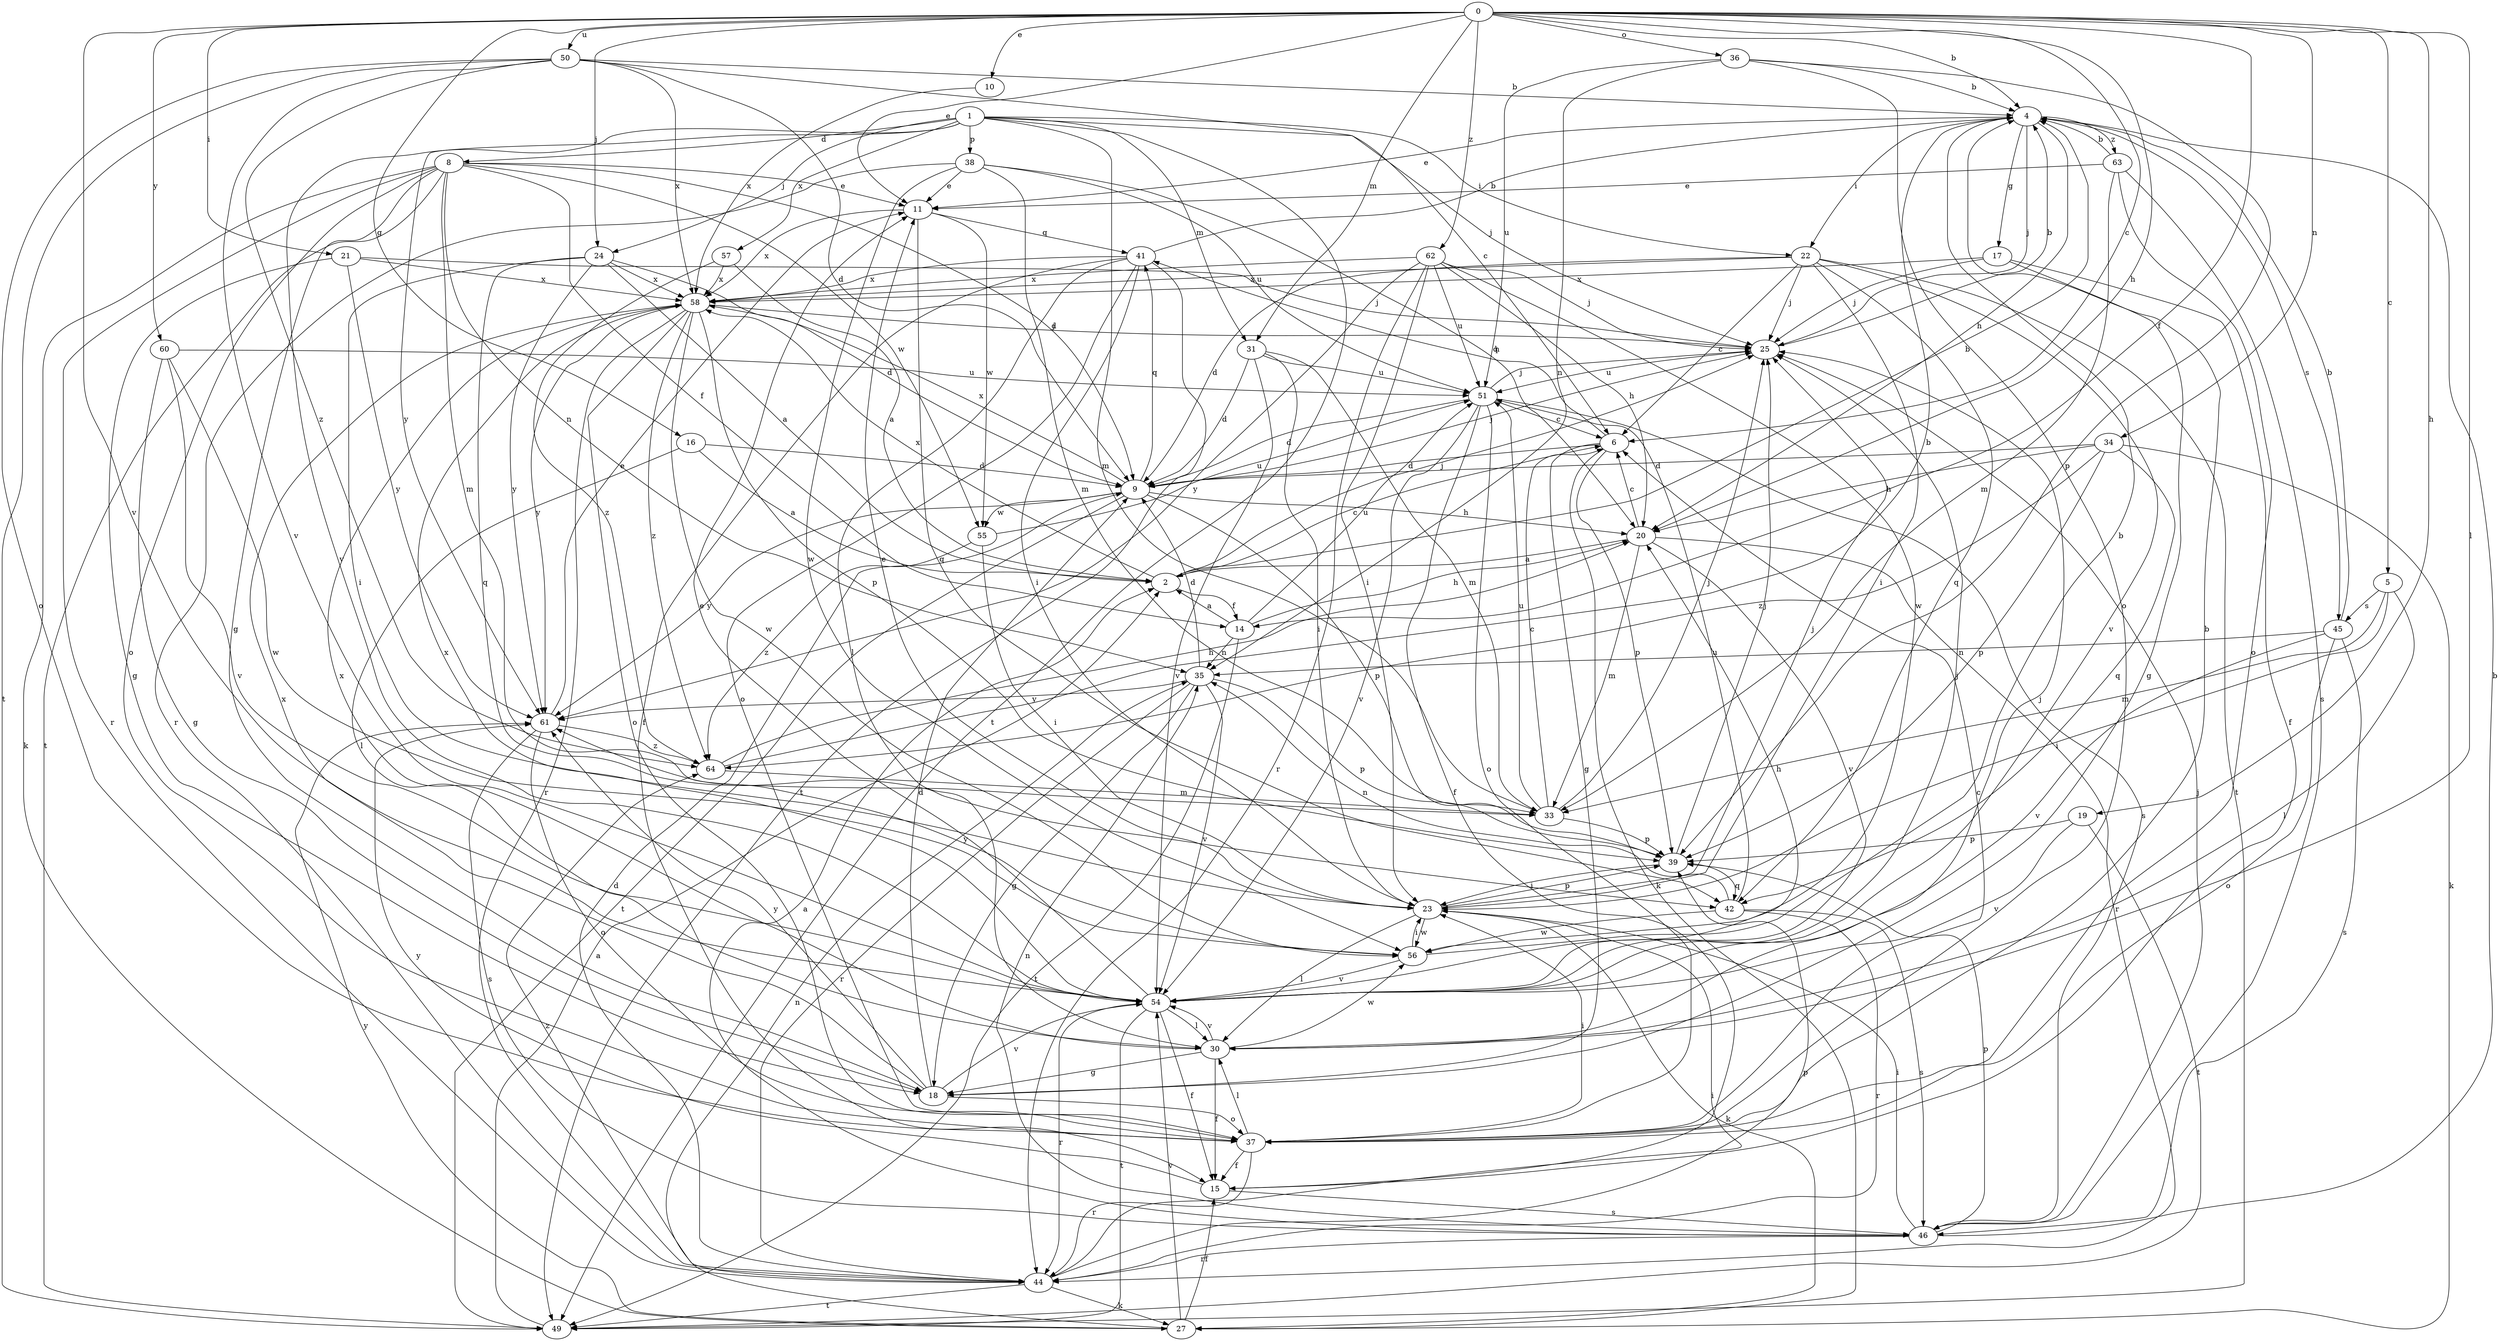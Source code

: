 strict digraph  {
0;
1;
2;
4;
5;
6;
8;
9;
10;
11;
14;
15;
16;
17;
18;
19;
20;
21;
22;
23;
24;
25;
27;
30;
31;
33;
34;
35;
36;
37;
38;
39;
41;
42;
44;
45;
46;
49;
50;
51;
54;
55;
56;
57;
58;
60;
61;
62;
63;
64;
0 -> 4  [label=b];
0 -> 5  [label=c];
0 -> 6  [label=c];
0 -> 10  [label=e];
0 -> 11  [label=e];
0 -> 14  [label=f];
0 -> 16  [label=g];
0 -> 19  [label=h];
0 -> 20  [label=h];
0 -> 21  [label=i];
0 -> 24  [label=j];
0 -> 30  [label=l];
0 -> 31  [label=m];
0 -> 34  [label=n];
0 -> 36  [label=o];
0 -> 50  [label=u];
0 -> 54  [label=v];
0 -> 60  [label=y];
0 -> 62  [label=z];
1 -> 8  [label=d];
1 -> 22  [label=i];
1 -> 24  [label=j];
1 -> 25  [label=j];
1 -> 31  [label=m];
1 -> 33  [label=m];
1 -> 38  [label=p];
1 -> 49  [label=t];
1 -> 54  [label=v];
1 -> 57  [label=x];
1 -> 61  [label=y];
2 -> 4  [label=b];
2 -> 6  [label=c];
2 -> 14  [label=f];
2 -> 25  [label=j];
2 -> 58  [label=x];
4 -> 11  [label=e];
4 -> 17  [label=g];
4 -> 20  [label=h];
4 -> 22  [label=i];
4 -> 25  [label=j];
4 -> 45  [label=s];
4 -> 63  [label=z];
5 -> 23  [label=i];
5 -> 30  [label=l];
5 -> 33  [label=m];
5 -> 45  [label=s];
6 -> 9  [label=d];
6 -> 18  [label=g];
6 -> 27  [label=k];
6 -> 39  [label=p];
6 -> 41  [label=q];
8 -> 9  [label=d];
8 -> 11  [label=e];
8 -> 14  [label=f];
8 -> 18  [label=g];
8 -> 27  [label=k];
8 -> 33  [label=m];
8 -> 35  [label=n];
8 -> 37  [label=o];
8 -> 44  [label=r];
8 -> 49  [label=t];
8 -> 55  [label=w];
9 -> 20  [label=h];
9 -> 25  [label=j];
9 -> 39  [label=p];
9 -> 41  [label=q];
9 -> 49  [label=t];
9 -> 55  [label=w];
9 -> 58  [label=x];
9 -> 61  [label=y];
10 -> 58  [label=x];
11 -> 41  [label=q];
11 -> 42  [label=q];
11 -> 55  [label=w];
11 -> 58  [label=x];
14 -> 2  [label=a];
14 -> 20  [label=h];
14 -> 35  [label=n];
14 -> 49  [label=t];
14 -> 51  [label=u];
15 -> 46  [label=s];
15 -> 61  [label=y];
16 -> 2  [label=a];
16 -> 9  [label=d];
16 -> 30  [label=l];
17 -> 15  [label=f];
17 -> 18  [label=g];
17 -> 25  [label=j];
17 -> 58  [label=x];
18 -> 9  [label=d];
18 -> 37  [label=o];
18 -> 54  [label=v];
18 -> 58  [label=x];
18 -> 61  [label=y];
19 -> 39  [label=p];
19 -> 49  [label=t];
19 -> 54  [label=v];
20 -> 2  [label=a];
20 -> 6  [label=c];
20 -> 33  [label=m];
20 -> 44  [label=r];
20 -> 54  [label=v];
21 -> 18  [label=g];
21 -> 25  [label=j];
21 -> 58  [label=x];
21 -> 61  [label=y];
22 -> 6  [label=c];
22 -> 9  [label=d];
22 -> 23  [label=i];
22 -> 25  [label=j];
22 -> 42  [label=q];
22 -> 49  [label=t];
22 -> 54  [label=v];
22 -> 58  [label=x];
23 -> 11  [label=e];
23 -> 25  [label=j];
23 -> 27  [label=k];
23 -> 30  [label=l];
23 -> 39  [label=p];
23 -> 56  [label=w];
24 -> 2  [label=a];
24 -> 9  [label=d];
24 -> 23  [label=i];
24 -> 42  [label=q];
24 -> 58  [label=x];
24 -> 61  [label=y];
25 -> 4  [label=b];
25 -> 51  [label=u];
27 -> 15  [label=f];
27 -> 35  [label=n];
27 -> 54  [label=v];
27 -> 61  [label=y];
30 -> 15  [label=f];
30 -> 18  [label=g];
30 -> 25  [label=j];
30 -> 54  [label=v];
30 -> 56  [label=w];
30 -> 58  [label=x];
31 -> 9  [label=d];
31 -> 23  [label=i];
31 -> 33  [label=m];
31 -> 51  [label=u];
31 -> 54  [label=v];
33 -> 6  [label=c];
33 -> 25  [label=j];
33 -> 39  [label=p];
33 -> 51  [label=u];
34 -> 9  [label=d];
34 -> 20  [label=h];
34 -> 27  [label=k];
34 -> 39  [label=p];
34 -> 42  [label=q];
34 -> 64  [label=z];
35 -> 9  [label=d];
35 -> 18  [label=g];
35 -> 39  [label=p];
35 -> 44  [label=r];
35 -> 54  [label=v];
35 -> 61  [label=y];
36 -> 4  [label=b];
36 -> 35  [label=n];
36 -> 37  [label=o];
36 -> 39  [label=p];
36 -> 51  [label=u];
37 -> 4  [label=b];
37 -> 6  [label=c];
37 -> 15  [label=f];
37 -> 23  [label=i];
37 -> 30  [label=l];
37 -> 44  [label=r];
38 -> 11  [label=e];
38 -> 20  [label=h];
38 -> 33  [label=m];
38 -> 44  [label=r];
38 -> 51  [label=u];
38 -> 56  [label=w];
39 -> 23  [label=i];
39 -> 25  [label=j];
39 -> 42  [label=q];
41 -> 4  [label=b];
41 -> 15  [label=f];
41 -> 23  [label=i];
41 -> 30  [label=l];
41 -> 37  [label=o];
41 -> 49  [label=t];
41 -> 58  [label=x];
42 -> 35  [label=n];
42 -> 44  [label=r];
42 -> 46  [label=s];
42 -> 51  [label=u];
42 -> 56  [label=w];
44 -> 9  [label=d];
44 -> 23  [label=i];
44 -> 27  [label=k];
44 -> 39  [label=p];
44 -> 49  [label=t];
44 -> 64  [label=z];
45 -> 4  [label=b];
45 -> 35  [label=n];
45 -> 37  [label=o];
45 -> 46  [label=s];
45 -> 54  [label=v];
46 -> 2  [label=a];
46 -> 4  [label=b];
46 -> 23  [label=i];
46 -> 25  [label=j];
46 -> 35  [label=n];
46 -> 39  [label=p];
46 -> 44  [label=r];
49 -> 2  [label=a];
50 -> 4  [label=b];
50 -> 6  [label=c];
50 -> 9  [label=d];
50 -> 37  [label=o];
50 -> 49  [label=t];
50 -> 54  [label=v];
50 -> 58  [label=x];
50 -> 64  [label=z];
51 -> 6  [label=c];
51 -> 9  [label=d];
51 -> 15  [label=f];
51 -> 25  [label=j];
51 -> 37  [label=o];
51 -> 46  [label=s];
51 -> 54  [label=v];
54 -> 11  [label=e];
54 -> 15  [label=f];
54 -> 20  [label=h];
54 -> 25  [label=j];
54 -> 30  [label=l];
54 -> 44  [label=r];
54 -> 49  [label=t];
54 -> 58  [label=x];
55 -> 23  [label=i];
55 -> 51  [label=u];
55 -> 64  [label=z];
56 -> 4  [label=b];
56 -> 23  [label=i];
56 -> 54  [label=v];
56 -> 61  [label=y];
57 -> 2  [label=a];
57 -> 58  [label=x];
57 -> 64  [label=z];
58 -> 25  [label=j];
58 -> 37  [label=o];
58 -> 39  [label=p];
58 -> 44  [label=r];
58 -> 56  [label=w];
58 -> 61  [label=y];
58 -> 64  [label=z];
60 -> 18  [label=g];
60 -> 51  [label=u];
60 -> 54  [label=v];
60 -> 56  [label=w];
61 -> 11  [label=e];
61 -> 37  [label=o];
61 -> 46  [label=s];
61 -> 64  [label=z];
62 -> 20  [label=h];
62 -> 23  [label=i];
62 -> 25  [label=j];
62 -> 44  [label=r];
62 -> 51  [label=u];
62 -> 56  [label=w];
62 -> 58  [label=x];
62 -> 61  [label=y];
63 -> 4  [label=b];
63 -> 11  [label=e];
63 -> 33  [label=m];
63 -> 37  [label=o];
63 -> 46  [label=s];
64 -> 4  [label=b];
64 -> 20  [label=h];
64 -> 33  [label=m];
}
